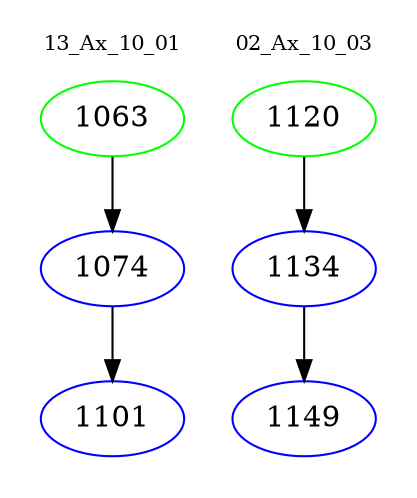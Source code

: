 digraph{
subgraph cluster_0 {
color = white
label = "13_Ax_10_01";
fontsize=10;
T0_1063 [label="1063", color="green"]
T0_1063 -> T0_1074 [color="black"]
T0_1074 [label="1074", color="blue"]
T0_1074 -> T0_1101 [color="black"]
T0_1101 [label="1101", color="blue"]
}
subgraph cluster_1 {
color = white
label = "02_Ax_10_03";
fontsize=10;
T1_1120 [label="1120", color="green"]
T1_1120 -> T1_1134 [color="black"]
T1_1134 [label="1134", color="blue"]
T1_1134 -> T1_1149 [color="black"]
T1_1149 [label="1149", color="blue"]
}
}
